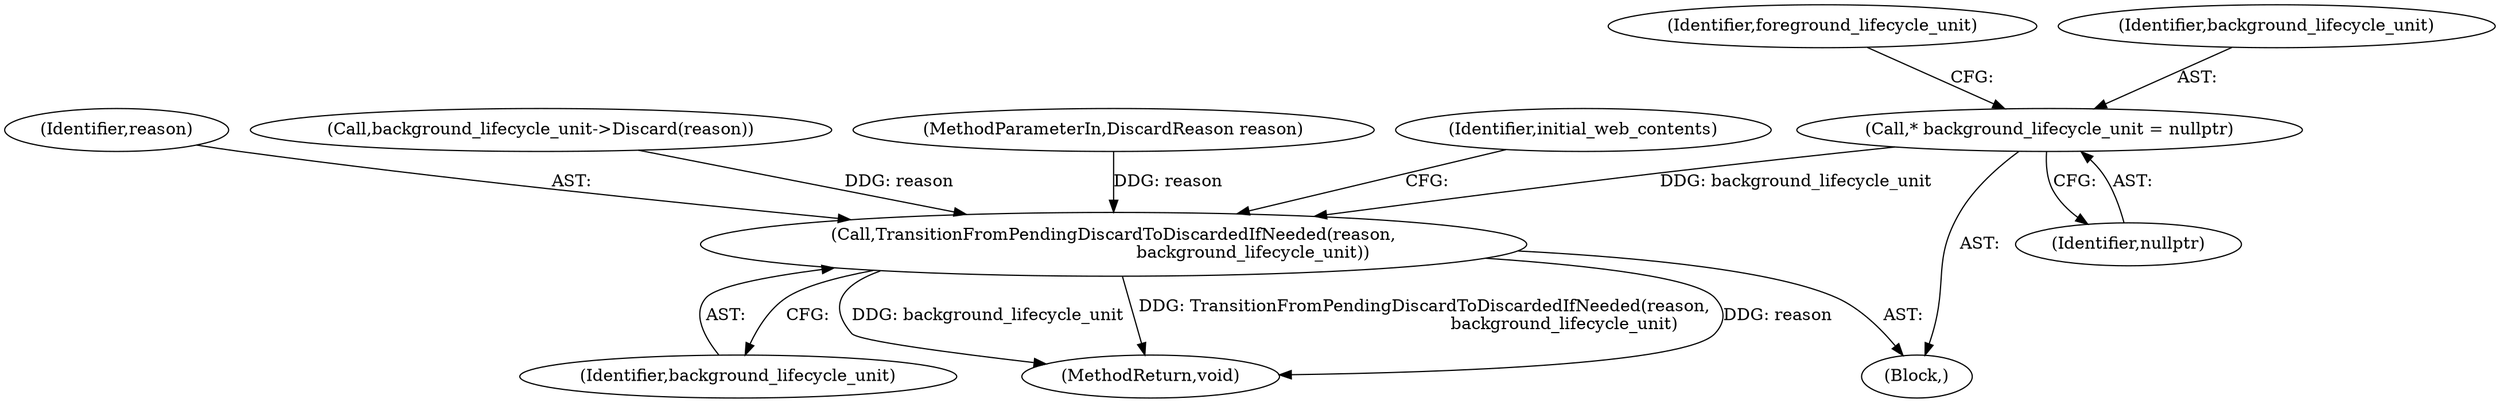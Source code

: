digraph "0_Chrome_7394cf6f43d7a86630d3eb1c728fd63c621b5530_10@pointer" {
"1000111" [label="(Call,* background_lifecycle_unit = nullptr)"];
"1000139" [label="(Call,TransitionFromPendingDiscardToDiscardedIfNeeded(reason,\n                                                    background_lifecycle_unit))"];
"1000141" [label="(Identifier,background_lifecycle_unit)"];
"1000103" [label="(Block,)"];
"1000111" [label="(Call,* background_lifecycle_unit = nullptr)"];
"1000116" [label="(Identifier,foreground_lifecycle_unit)"];
"1000139" [label="(Call,TransitionFromPendingDiscardToDiscardedIfNeeded(reason,\n                                                    background_lifecycle_unit))"];
"1000113" [label="(Identifier,nullptr)"];
"1000140" [label="(Identifier,reason)"];
"1000134" [label="(Call,background_lifecycle_unit->Discard(reason))"];
"1000112" [label="(Identifier,background_lifecycle_unit)"];
"1000153" [label="(MethodReturn,void)"];
"1000102" [label="(MethodParameterIn,DiscardReason reason)"];
"1000143" [label="(Identifier,initial_web_contents)"];
"1000111" -> "1000103"  [label="AST: "];
"1000111" -> "1000113"  [label="CFG: "];
"1000112" -> "1000111"  [label="AST: "];
"1000113" -> "1000111"  [label="AST: "];
"1000116" -> "1000111"  [label="CFG: "];
"1000111" -> "1000139"  [label="DDG: background_lifecycle_unit"];
"1000139" -> "1000103"  [label="AST: "];
"1000139" -> "1000141"  [label="CFG: "];
"1000140" -> "1000139"  [label="AST: "];
"1000141" -> "1000139"  [label="AST: "];
"1000143" -> "1000139"  [label="CFG: "];
"1000139" -> "1000153"  [label="DDG: background_lifecycle_unit"];
"1000139" -> "1000153"  [label="DDG: TransitionFromPendingDiscardToDiscardedIfNeeded(reason,\n                                                    background_lifecycle_unit)"];
"1000139" -> "1000153"  [label="DDG: reason"];
"1000134" -> "1000139"  [label="DDG: reason"];
"1000102" -> "1000139"  [label="DDG: reason"];
}
